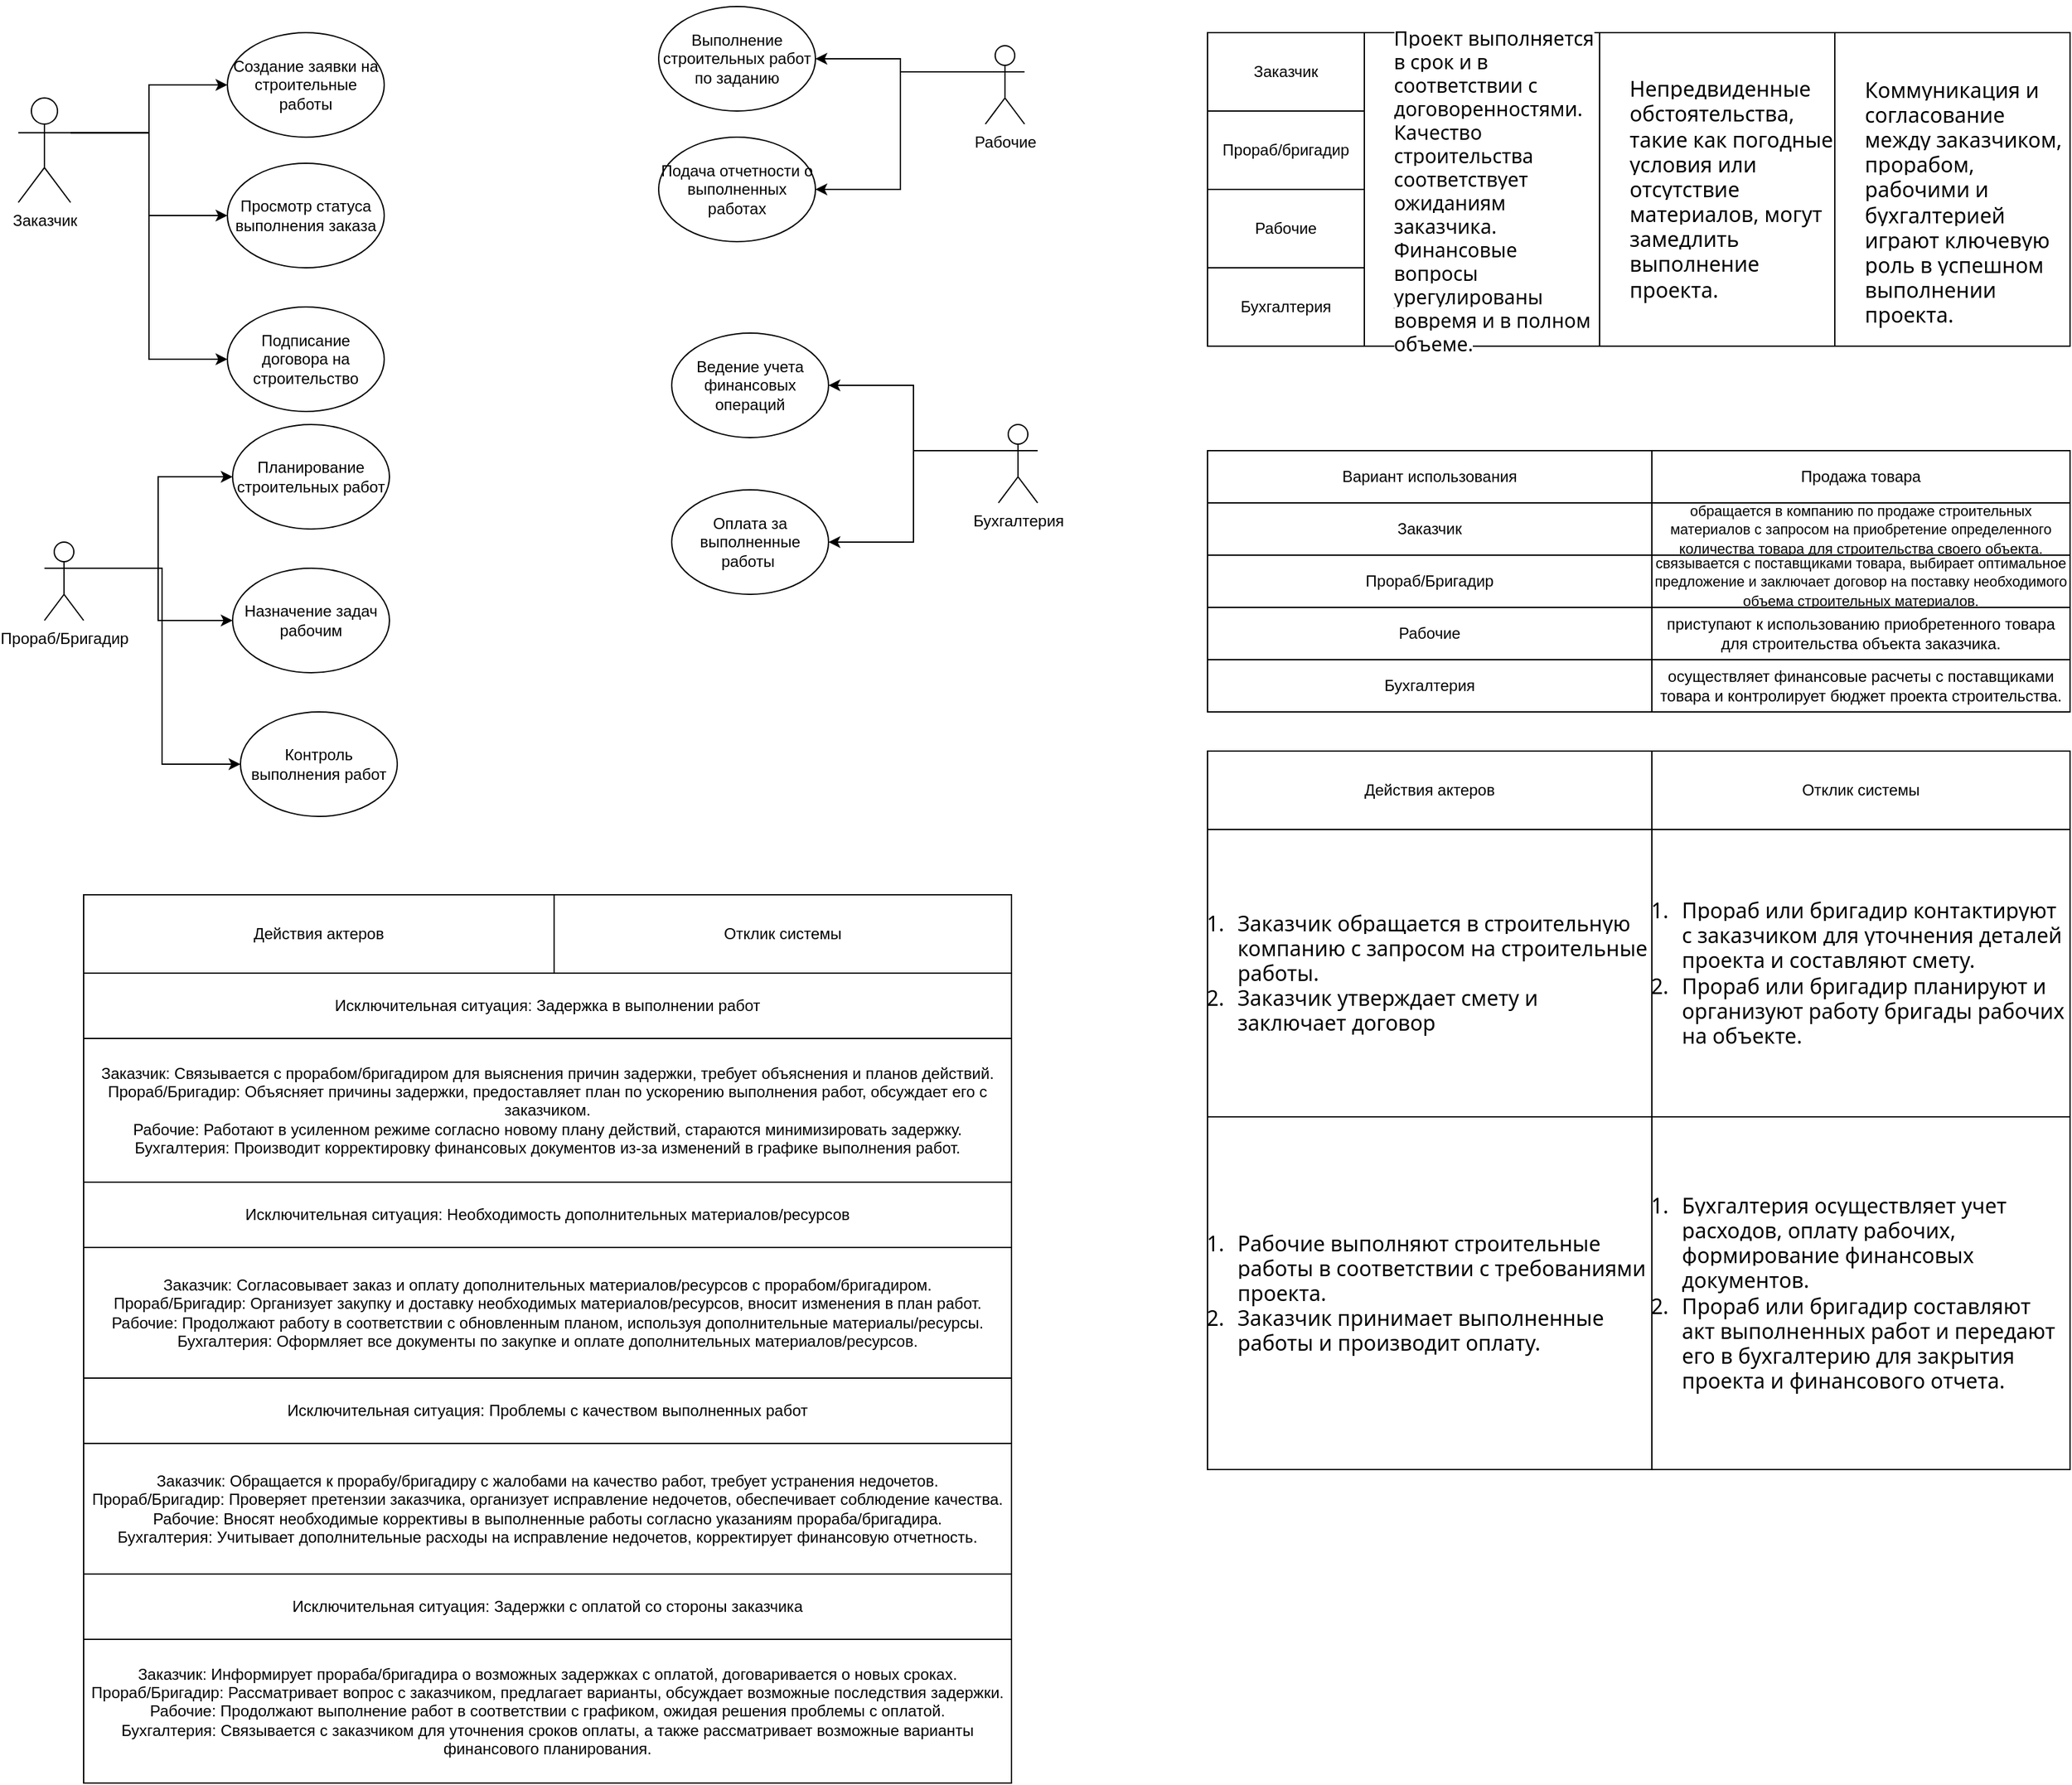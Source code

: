 <mxfile version="23.1.5" type="device">
  <diagram name="Страница — 1" id="d2Br2v7NNqsi-y1M1bHg">
    <mxGraphModel dx="1066" dy="611" grid="1" gridSize="10" guides="1" tooltips="1" connect="1" arrows="1" fold="1" page="1" pageScale="1" pageWidth="827" pageHeight="1169" math="0" shadow="0">
      <root>
        <mxCell id="0" />
        <mxCell id="1" parent="0" />
        <mxCell id="yJfY706ztNmUFClltj1V-6" style="edgeStyle=orthogonalEdgeStyle;rounded=0;orthogonalLoop=1;jettySize=auto;html=1;exitX=1;exitY=0.333;exitDx=0;exitDy=0;exitPerimeter=0;entryX=0;entryY=0.5;entryDx=0;entryDy=0;" edge="1" parent="1" source="yJfY706ztNmUFClltj1V-1" target="yJfY706ztNmUFClltj1V-5">
          <mxGeometry relative="1" as="geometry" />
        </mxCell>
        <mxCell id="yJfY706ztNmUFClltj1V-8" style="edgeStyle=orthogonalEdgeStyle;rounded=0;orthogonalLoop=1;jettySize=auto;html=1;exitX=1;exitY=0.333;exitDx=0;exitDy=0;exitPerimeter=0;" edge="1" parent="1" source="yJfY706ztNmUFClltj1V-1" target="yJfY706ztNmUFClltj1V-7">
          <mxGeometry relative="1" as="geometry" />
        </mxCell>
        <mxCell id="yJfY706ztNmUFClltj1V-10" style="edgeStyle=orthogonalEdgeStyle;rounded=0;orthogonalLoop=1;jettySize=auto;html=1;exitX=1;exitY=0.333;exitDx=0;exitDy=0;exitPerimeter=0;entryX=0;entryY=0.5;entryDx=0;entryDy=0;" edge="1" parent="1" source="yJfY706ztNmUFClltj1V-1" target="yJfY706ztNmUFClltj1V-9">
          <mxGeometry relative="1" as="geometry" />
        </mxCell>
        <mxCell id="yJfY706ztNmUFClltj1V-1" value="Заказчик" style="shape=umlActor;verticalLabelPosition=bottom;verticalAlign=top;html=1;outlineConnect=0;" vertex="1" parent="1">
          <mxGeometry x="150" y="130" width="40" height="80" as="geometry" />
        </mxCell>
        <mxCell id="yJfY706ztNmUFClltj1V-5" value="Создание заявки на строительные работы" style="ellipse;whiteSpace=wrap;html=1;" vertex="1" parent="1">
          <mxGeometry x="310" y="80" width="120" height="80" as="geometry" />
        </mxCell>
        <mxCell id="yJfY706ztNmUFClltj1V-7" value="Просмотр статуса выполнения заказа" style="ellipse;whiteSpace=wrap;html=1;" vertex="1" parent="1">
          <mxGeometry x="310" y="180" width="120" height="80" as="geometry" />
        </mxCell>
        <mxCell id="yJfY706ztNmUFClltj1V-9" value="Подписание договора на строительство" style="ellipse;whiteSpace=wrap;html=1;" vertex="1" parent="1">
          <mxGeometry x="310" y="290" width="120" height="80" as="geometry" />
        </mxCell>
        <mxCell id="yJfY706ztNmUFClltj1V-13" style="edgeStyle=orthogonalEdgeStyle;rounded=0;orthogonalLoop=1;jettySize=auto;html=1;exitX=1;exitY=0.333;exitDx=0;exitDy=0;exitPerimeter=0;entryX=0;entryY=0.5;entryDx=0;entryDy=0;" edge="1" parent="1" source="yJfY706ztNmUFClltj1V-11" target="yJfY706ztNmUFClltj1V-12">
          <mxGeometry relative="1" as="geometry" />
        </mxCell>
        <mxCell id="yJfY706ztNmUFClltj1V-15" style="edgeStyle=orthogonalEdgeStyle;rounded=0;orthogonalLoop=1;jettySize=auto;html=1;exitX=1;exitY=0.333;exitDx=0;exitDy=0;exitPerimeter=0;entryX=0;entryY=0.5;entryDx=0;entryDy=0;" edge="1" parent="1" source="yJfY706ztNmUFClltj1V-11" target="yJfY706ztNmUFClltj1V-14">
          <mxGeometry relative="1" as="geometry" />
        </mxCell>
        <mxCell id="yJfY706ztNmUFClltj1V-18" style="edgeStyle=orthogonalEdgeStyle;rounded=0;orthogonalLoop=1;jettySize=auto;html=1;exitX=1;exitY=0.333;exitDx=0;exitDy=0;exitPerimeter=0;entryX=0;entryY=0.5;entryDx=0;entryDy=0;" edge="1" parent="1" source="yJfY706ztNmUFClltj1V-11" target="yJfY706ztNmUFClltj1V-16">
          <mxGeometry relative="1" as="geometry" />
        </mxCell>
        <mxCell id="yJfY706ztNmUFClltj1V-11" value="Прораб/Бригадир" style="shape=umlActor;verticalLabelPosition=bottom;verticalAlign=top;html=1;" vertex="1" parent="1">
          <mxGeometry x="170" y="470" width="30" height="60" as="geometry" />
        </mxCell>
        <mxCell id="yJfY706ztNmUFClltj1V-12" value="Планирование строительных работ" style="ellipse;whiteSpace=wrap;html=1;" vertex="1" parent="1">
          <mxGeometry x="314" y="380" width="120" height="80" as="geometry" />
        </mxCell>
        <mxCell id="yJfY706ztNmUFClltj1V-14" value="Назначение задач рабочим" style="ellipse;whiteSpace=wrap;html=1;" vertex="1" parent="1">
          <mxGeometry x="314" y="490" width="120" height="80" as="geometry" />
        </mxCell>
        <mxCell id="yJfY706ztNmUFClltj1V-16" value="Контроль выполнения работ" style="ellipse;whiteSpace=wrap;html=1;" vertex="1" parent="1">
          <mxGeometry x="320" y="600" width="120" height="80" as="geometry" />
        </mxCell>
        <mxCell id="yJfY706ztNmUFClltj1V-27" style="edgeStyle=orthogonalEdgeStyle;rounded=0;orthogonalLoop=1;jettySize=auto;html=1;exitX=0;exitY=0.333;exitDx=0;exitDy=0;exitPerimeter=0;entryX=1;entryY=0.5;entryDx=0;entryDy=0;" edge="1" parent="1" source="yJfY706ztNmUFClltj1V-19" target="yJfY706ztNmUFClltj1V-24">
          <mxGeometry relative="1" as="geometry" />
        </mxCell>
        <mxCell id="yJfY706ztNmUFClltj1V-28" style="edgeStyle=orthogonalEdgeStyle;rounded=0;orthogonalLoop=1;jettySize=auto;html=1;exitX=0;exitY=0.333;exitDx=0;exitDy=0;exitPerimeter=0;entryX=1;entryY=0.5;entryDx=0;entryDy=0;" edge="1" parent="1" source="yJfY706ztNmUFClltj1V-19" target="yJfY706ztNmUFClltj1V-23">
          <mxGeometry relative="1" as="geometry" />
        </mxCell>
        <mxCell id="yJfY706ztNmUFClltj1V-19" value="Рабочие" style="shape=umlActor;verticalLabelPosition=bottom;verticalAlign=top;html=1;outlineConnect=0;" vertex="1" parent="1">
          <mxGeometry x="890" y="90" width="30" height="60" as="geometry" />
        </mxCell>
        <mxCell id="yJfY706ztNmUFClltj1V-23" value="Выполнение строительных работ по заданию" style="ellipse;whiteSpace=wrap;html=1;" vertex="1" parent="1">
          <mxGeometry x="640" y="60" width="120" height="80" as="geometry" />
        </mxCell>
        <mxCell id="yJfY706ztNmUFClltj1V-24" value="Подача отчетности о выполненных работах" style="ellipse;whiteSpace=wrap;html=1;" vertex="1" parent="1">
          <mxGeometry x="640" y="160" width="120" height="80" as="geometry" />
        </mxCell>
        <mxCell id="yJfY706ztNmUFClltj1V-25" value="Ведение учета финансовых операций" style="ellipse;whiteSpace=wrap;html=1;" vertex="1" parent="1">
          <mxGeometry x="650" y="310" width="120" height="80" as="geometry" />
        </mxCell>
        <mxCell id="yJfY706ztNmUFClltj1V-31" style="edgeStyle=orthogonalEdgeStyle;rounded=0;orthogonalLoop=1;jettySize=auto;html=1;exitX=0;exitY=0.333;exitDx=0;exitDy=0;exitPerimeter=0;entryX=1;entryY=0.5;entryDx=0;entryDy=0;" edge="1" parent="1" source="yJfY706ztNmUFClltj1V-30" target="yJfY706ztNmUFClltj1V-25">
          <mxGeometry relative="1" as="geometry" />
        </mxCell>
        <mxCell id="yJfY706ztNmUFClltj1V-33" style="edgeStyle=orthogonalEdgeStyle;rounded=0;orthogonalLoop=1;jettySize=auto;html=1;exitX=0;exitY=0.333;exitDx=0;exitDy=0;exitPerimeter=0;entryX=1;entryY=0.5;entryDx=0;entryDy=0;" edge="1" parent="1" source="yJfY706ztNmUFClltj1V-30" target="yJfY706ztNmUFClltj1V-32">
          <mxGeometry relative="1" as="geometry" />
        </mxCell>
        <mxCell id="yJfY706ztNmUFClltj1V-30" value="Бухгалтерия" style="shape=umlActor;verticalLabelPosition=bottom;verticalAlign=top;html=1;outlineConnect=0;" vertex="1" parent="1">
          <mxGeometry x="900" y="380" width="30" height="60" as="geometry" />
        </mxCell>
        <mxCell id="yJfY706ztNmUFClltj1V-32" value="Оплата за выполненные работы&amp;nbsp;" style="ellipse;whiteSpace=wrap;html=1;" vertex="1" parent="1">
          <mxGeometry x="650" y="430" width="120" height="80" as="geometry" />
        </mxCell>
        <mxCell id="yJfY706ztNmUFClltj1V-34" value="" style="rounded=0;whiteSpace=wrap;html=1;" vertex="1" parent="1">
          <mxGeometry x="1060" y="80" width="660" height="240" as="geometry" />
        </mxCell>
        <mxCell id="yJfY706ztNmUFClltj1V-35" value="Заказчик" style="rounded=0;whiteSpace=wrap;html=1;" vertex="1" parent="1">
          <mxGeometry x="1060" y="80" width="120" height="60" as="geometry" />
        </mxCell>
        <mxCell id="yJfY706ztNmUFClltj1V-36" value="Прораб/бригадир" style="rounded=0;whiteSpace=wrap;html=1;" vertex="1" parent="1">
          <mxGeometry x="1060" y="140" width="120" height="60" as="geometry" />
        </mxCell>
        <mxCell id="yJfY706ztNmUFClltj1V-37" value="Рабочие" style="rounded=0;whiteSpace=wrap;html=1;" vertex="1" parent="1">
          <mxGeometry x="1060" y="200" width="120" height="60" as="geometry" />
        </mxCell>
        <mxCell id="yJfY706ztNmUFClltj1V-38" value="Бухгалтерия" style="rounded=0;whiteSpace=wrap;html=1;" vertex="1" parent="1">
          <mxGeometry x="1060" y="260" width="120" height="60" as="geometry" />
        </mxCell>
        <mxCell id="yJfY706ztNmUFClltj1V-39" value="&lt;ul style=&quot;box-sizing: border-box; border-width: 0px; border-style: solid; border-color: rgb(217, 217, 227); --tw-border-spacing-x: 0; --tw-border-spacing-y: 0; --tw-translate-x: 0; --tw-translate-y: 0; --tw-rotate: 0; --tw-skew-x: 0; --tw-skew-y: 0; --tw-scale-x: 1; --tw-scale-y: 1; --tw-pan-x: ; --tw-pan-y: ; --tw-pinch-zoom: ; --tw-scroll-snap-strictness: proximity; --tw-ordinal: ; --tw-slashed-zero: ; --tw-numeric-figure: ; --tw-numeric-spacing: ; --tw-numeric-fraction: ; --tw-ring-inset: ; --tw-ring-offset-width: 0px; --tw-ring-offset-color: #fff; --tw-ring-color: rgb(59 130 246 / .5); --tw-ring-offset-shadow: 0 0 #0000; --tw-ring-shadow: 0 0 #0000; --tw-shadow: 0 0 #0000; --tw-shadow-colored: 0 0 #0000; --tw-blur: ; --tw-brightness: ; --tw-contrast: ; --tw-grayscale: ; --tw-hue-rotate: ; --tw-invert: ; --tw-saturate: ; --tw-sepia: ; --tw-drop-shadow: ; --tw-backdrop-blur: ; --tw-backdrop-brightness: ; --tw-backdrop-contrast: ; --tw-backdrop-grayscale: ; --tw-backdrop-hue-rotate: ; --tw-backdrop-invert: ; --tw-backdrop-opacity: ; --tw-backdrop-saturate: ; --tw-backdrop-sepia: ; list-style: none; margin: 1.25em 0px; padding: 0px 0px 0px 1rem; display: flex; flex-direction: column; font-family: Söhne, ui-sans-serif, system-ui, -apple-system, &amp;quot;Segoe UI&amp;quot;, Roboto, Ubuntu, Cantarell, &amp;quot;Noto Sans&amp;quot;, sans-serif, &amp;quot;Helvetica Neue&amp;quot;, Arial, &amp;quot;Apple Color Emoji&amp;quot;, &amp;quot;Segoe UI Emoji&amp;quot;, &amp;quot;Segoe UI Symbol&amp;quot;, &amp;quot;Noto Color Emoji&amp;quot;; font-size: 15px; text-align: start;&quot;&gt;&lt;li style=&quot;box-sizing: border-box; border-width: 0px; border-style: solid; border-color: rgb(217, 217, 227); --tw-border-spacing-x: 0; --tw-border-spacing-y: 0; --tw-translate-x: 0; --tw-translate-y: 0; --tw-rotate: 0; --tw-skew-x: 0; --tw-skew-y: 0; --tw-scale-x: 1; --tw-scale-y: 1; --tw-pan-x: ; --tw-pan-y: ; --tw-pinch-zoom: ; --tw-scroll-snap-strictness: proximity; --tw-ordinal: ; --tw-slashed-zero: ; --tw-numeric-figure: ; --tw-numeric-spacing: ; --tw-numeric-fraction: ; --tw-ring-inset: ; --tw-ring-offset-width: 0px; --tw-ring-offset-color: #fff; --tw-ring-color: rgb(59 130 246 / .5); --tw-ring-offset-shadow: 0 0 #0000; --tw-ring-shadow: 0 0 #0000; --tw-shadow: 0 0 #0000; --tw-shadow-colored: 0 0 #0000; --tw-blur: ; --tw-brightness: ; --tw-contrast: ; --tw-grayscale: ; --tw-hue-rotate: ; --tw-invert: ; --tw-saturate: ; --tw-sepia: ; --tw-drop-shadow: ; --tw-backdrop-blur: ; --tw-backdrop-brightness: ; --tw-backdrop-contrast: ; --tw-backdrop-grayscale: ; --tw-backdrop-hue-rotate: ; --tw-backdrop-invert: ; --tw-backdrop-opacity: ; --tw-backdrop-saturate: ; --tw-backdrop-sepia: ; margin: 0px; padding-left: 0.375em;&quot;&gt;&lt;span style=&quot;background-color: rgb(255, 255, 255);&quot;&gt;Проект выполняется в срок и в соответствии с договоренностями.&lt;/span&gt;&lt;/li&gt;&lt;li style=&quot;box-sizing: border-box; border-width: 0px; border-style: solid; border-color: rgb(217, 217, 227); --tw-border-spacing-x: 0; --tw-border-spacing-y: 0; --tw-translate-x: 0; --tw-translate-y: 0; --tw-rotate: 0; --tw-skew-x: 0; --tw-skew-y: 0; --tw-scale-x: 1; --tw-scale-y: 1; --tw-pan-x: ; --tw-pan-y: ; --tw-pinch-zoom: ; --tw-scroll-snap-strictness: proximity; --tw-ordinal: ; --tw-slashed-zero: ; --tw-numeric-figure: ; --tw-numeric-spacing: ; --tw-numeric-fraction: ; --tw-ring-inset: ; --tw-ring-offset-width: 0px; --tw-ring-offset-color: #fff; --tw-ring-color: rgb(59 130 246 / .5); --tw-ring-offset-shadow: 0 0 #0000; --tw-ring-shadow: 0 0 #0000; --tw-shadow: 0 0 #0000; --tw-shadow-colored: 0 0 #0000; --tw-blur: ; --tw-brightness: ; --tw-contrast: ; --tw-grayscale: ; --tw-hue-rotate: ; --tw-invert: ; --tw-saturate: ; --tw-sepia: ; --tw-drop-shadow: ; --tw-backdrop-blur: ; --tw-backdrop-brightness: ; --tw-backdrop-contrast: ; --tw-backdrop-grayscale: ; --tw-backdrop-hue-rotate: ; --tw-backdrop-invert: ; --tw-backdrop-opacity: ; --tw-backdrop-saturate: ; --tw-backdrop-sepia: ; margin: 0px; padding-left: 0.375em;&quot;&gt;&lt;span style=&quot;background-color: rgb(255, 255, 255);&quot;&gt;Качество строительства соответствует ожиданиям заказчика.&lt;/span&gt;&lt;/li&gt;&lt;li style=&quot;box-sizing: border-box; border-width: 0px; border-style: solid; border-color: rgb(217, 217, 227); --tw-border-spacing-x: 0; --tw-border-spacing-y: 0; --tw-translate-x: 0; --tw-translate-y: 0; --tw-rotate: 0; --tw-skew-x: 0; --tw-skew-y: 0; --tw-scale-x: 1; --tw-scale-y: 1; --tw-pan-x: ; --tw-pan-y: ; --tw-pinch-zoom: ; --tw-scroll-snap-strictness: proximity; --tw-ordinal: ; --tw-slashed-zero: ; --tw-numeric-figure: ; --tw-numeric-spacing: ; --tw-numeric-fraction: ; --tw-ring-inset: ; --tw-ring-offset-width: 0px; --tw-ring-offset-color: #fff; --tw-ring-color: rgb(59 130 246 / .5); --tw-ring-offset-shadow: 0 0 #0000; --tw-ring-shadow: 0 0 #0000; --tw-shadow: 0 0 #0000; --tw-shadow-colored: 0 0 #0000; --tw-blur: ; --tw-brightness: ; --tw-contrast: ; --tw-grayscale: ; --tw-hue-rotate: ; --tw-invert: ; --tw-saturate: ; --tw-sepia: ; --tw-drop-shadow: ; --tw-backdrop-blur: ; --tw-backdrop-brightness: ; --tw-backdrop-contrast: ; --tw-backdrop-grayscale: ; --tw-backdrop-hue-rotate: ; --tw-backdrop-invert: ; --tw-backdrop-opacity: ; --tw-backdrop-saturate: ; --tw-backdrop-sepia: ; margin: 0px; padding-left: 0.375em;&quot;&gt;&lt;span style=&quot;background-color: rgb(255, 255, 255);&quot;&gt;Финансовые вопросы урегулированы вовремя и в полном объеме.&lt;/span&gt;&lt;/li&gt;&lt;/ul&gt;" style="rounded=0;whiteSpace=wrap;html=1;" vertex="1" parent="1">
          <mxGeometry x="1180" y="80" width="180" height="240" as="geometry" />
        </mxCell>
        <mxCell id="yJfY706ztNmUFClltj1V-40" value="&lt;ul style=&quot;box-sizing: border-box; border-width: 0px; border-style: solid; border-color: rgb(217, 217, 227); --tw-border-spacing-x: 0; --tw-border-spacing-y: 0; --tw-translate-x: 0; --tw-translate-y: 0; --tw-rotate: 0; --tw-skew-x: 0; --tw-skew-y: 0; --tw-scale-x: 1; --tw-scale-y: 1; --tw-pan-x: ; --tw-pan-y: ; --tw-pinch-zoom: ; --tw-scroll-snap-strictness: proximity; --tw-ordinal: ; --tw-slashed-zero: ; --tw-numeric-figure: ; --tw-numeric-spacing: ; --tw-numeric-fraction: ; --tw-ring-inset: ; --tw-ring-offset-width: 0px; --tw-ring-offset-color: #fff; --tw-ring-color: rgb(59 130 246 / .5); --tw-ring-offset-shadow: 0 0 #0000; --tw-ring-shadow: 0 0 #0000; --tw-shadow: 0 0 #0000; --tw-shadow-colored: 0 0 #0000; --tw-blur: ; --tw-brightness: ; --tw-contrast: ; --tw-grayscale: ; --tw-hue-rotate: ; --tw-invert: ; --tw-saturate: ; --tw-sepia: ; --tw-drop-shadow: ; --tw-backdrop-blur: ; --tw-backdrop-brightness: ; --tw-backdrop-contrast: ; --tw-backdrop-grayscale: ; --tw-backdrop-hue-rotate: ; --tw-backdrop-invert: ; --tw-backdrop-opacity: ; --tw-backdrop-saturate: ; --tw-backdrop-sepia: ; list-style: none; margin: 1.25em 0px; padding: 0px 0px 0px 1rem; display: flex; flex-direction: column; font-family: Söhne, ui-sans-serif, system-ui, -apple-system, &amp;quot;Segoe UI&amp;quot;, Roboto, Ubuntu, Cantarell, &amp;quot;Noto Sans&amp;quot;, sans-serif, &amp;quot;Helvetica Neue&amp;quot;, Arial, &amp;quot;Apple Color Emoji&amp;quot;, &amp;quot;Segoe UI Emoji&amp;quot;, &amp;quot;Segoe UI Symbol&amp;quot;, &amp;quot;Noto Color Emoji&amp;quot;; font-size: 16px; text-align: start;&quot;&gt;&lt;li style=&quot;box-sizing: border-box; border-width: 0px; border-style: solid; border-color: rgb(217, 217, 227); --tw-border-spacing-x: 0; --tw-border-spacing-y: 0; --tw-translate-x: 0; --tw-translate-y: 0; --tw-rotate: 0; --tw-skew-x: 0; --tw-skew-y: 0; --tw-scale-x: 1; --tw-scale-y: 1; --tw-pan-x: ; --tw-pan-y: ; --tw-pinch-zoom: ; --tw-scroll-snap-strictness: proximity; --tw-ordinal: ; --tw-slashed-zero: ; --tw-numeric-figure: ; --tw-numeric-spacing: ; --tw-numeric-fraction: ; --tw-ring-inset: ; --tw-ring-offset-width: 0px; --tw-ring-offset-color: #fff; --tw-ring-color: rgb(59 130 246 / .5); --tw-ring-offset-shadow: 0 0 #0000; --tw-ring-shadow: 0 0 #0000; --tw-shadow: 0 0 #0000; --tw-shadow-colored: 0 0 #0000; --tw-blur: ; --tw-brightness: ; --tw-contrast: ; --tw-grayscale: ; --tw-hue-rotate: ; --tw-invert: ; --tw-saturate: ; --tw-sepia: ; --tw-drop-shadow: ; --tw-backdrop-blur: ; --tw-backdrop-brightness: ; --tw-backdrop-contrast: ; --tw-backdrop-grayscale: ; --tw-backdrop-hue-rotate: ; --tw-backdrop-invert: ; --tw-backdrop-opacity: ; --tw-backdrop-saturate: ; --tw-backdrop-sepia: ; margin: 0px; padding-left: 0.375em;&quot;&gt;&lt;span style=&quot;background-color: rgb(255, 255, 255);&quot;&gt;Непредвиденные обстоятельства, такие как погодные условия или отсутствие материалов, могут замедлить выполнение проекта.&lt;/span&gt;&lt;/li&gt;&lt;/ul&gt;" style="rounded=0;whiteSpace=wrap;html=1;" vertex="1" parent="1">
          <mxGeometry x="1360" y="80" width="180" height="240" as="geometry" />
        </mxCell>
        <mxCell id="yJfY706ztNmUFClltj1V-41" value="&lt;ul style=&quot;box-sizing: border-box; border-width: 0px; border-style: solid; border-color: rgb(217, 217, 227); --tw-border-spacing-x: 0; --tw-border-spacing-y: 0; --tw-translate-x: 0; --tw-translate-y: 0; --tw-rotate: 0; --tw-skew-x: 0; --tw-skew-y: 0; --tw-scale-x: 1; --tw-scale-y: 1; --tw-pan-x: ; --tw-pan-y: ; --tw-pinch-zoom: ; --tw-scroll-snap-strictness: proximity; --tw-ordinal: ; --tw-slashed-zero: ; --tw-numeric-figure: ; --tw-numeric-spacing: ; --tw-numeric-fraction: ; --tw-ring-inset: ; --tw-ring-offset-width: 0px; --tw-ring-offset-color: #fff; --tw-ring-color: rgb(59 130 246 / .5); --tw-ring-offset-shadow: 0 0 #0000; --tw-ring-shadow: 0 0 #0000; --tw-shadow: 0 0 #0000; --tw-shadow-colored: 0 0 #0000; --tw-blur: ; --tw-brightness: ; --tw-contrast: ; --tw-grayscale: ; --tw-hue-rotate: ; --tw-invert: ; --tw-saturate: ; --tw-sepia: ; --tw-drop-shadow: ; --tw-backdrop-blur: ; --tw-backdrop-brightness: ; --tw-backdrop-contrast: ; --tw-backdrop-grayscale: ; --tw-backdrop-hue-rotate: ; --tw-backdrop-invert: ; --tw-backdrop-opacity: ; --tw-backdrop-saturate: ; --tw-backdrop-sepia: ; list-style: none; margin: 1.25em 0px 0px; padding: 0px 0px 0px 1rem; display: flex; flex-direction: column; font-family: Söhne, ui-sans-serif, system-ui, -apple-system, &amp;quot;Segoe UI&amp;quot;, Roboto, Ubuntu, Cantarell, &amp;quot;Noto Sans&amp;quot;, sans-serif, &amp;quot;Helvetica Neue&amp;quot;, Arial, &amp;quot;Apple Color Emoji&amp;quot;, &amp;quot;Segoe UI Emoji&amp;quot;, &amp;quot;Segoe UI Symbol&amp;quot;, &amp;quot;Noto Color Emoji&amp;quot;; font-size: 16px; text-align: start;&quot;&gt;&lt;li style=&quot;box-sizing: border-box; border-width: 0px; border-style: solid; border-color: rgb(217, 217, 227); --tw-border-spacing-x: 0; --tw-border-spacing-y: 0; --tw-translate-x: 0; --tw-translate-y: 0; --tw-rotate: 0; --tw-skew-x: 0; --tw-skew-y: 0; --tw-scale-x: 1; --tw-scale-y: 1; --tw-pan-x: ; --tw-pan-y: ; --tw-pinch-zoom: ; --tw-scroll-snap-strictness: proximity; --tw-ordinal: ; --tw-slashed-zero: ; --tw-numeric-figure: ; --tw-numeric-spacing: ; --tw-numeric-fraction: ; --tw-ring-inset: ; --tw-ring-offset-width: 0px; --tw-ring-offset-color: #fff; --tw-ring-color: rgb(59 130 246 / .5); --tw-ring-offset-shadow: 0 0 #0000; --tw-ring-shadow: 0 0 #0000; --tw-shadow: 0 0 #0000; --tw-shadow-colored: 0 0 #0000; --tw-blur: ; --tw-brightness: ; --tw-contrast: ; --tw-grayscale: ; --tw-hue-rotate: ; --tw-invert: ; --tw-saturate: ; --tw-sepia: ; --tw-drop-shadow: ; --tw-backdrop-blur: ; --tw-backdrop-brightness: ; --tw-backdrop-contrast: ; --tw-backdrop-grayscale: ; --tw-backdrop-hue-rotate: ; --tw-backdrop-invert: ; --tw-backdrop-opacity: ; --tw-backdrop-saturate: ; --tw-backdrop-sepia: ; margin: 0px; padding-left: 0.375em;&quot;&gt;&lt;span style=&quot;background-color: rgb(255, 255, 255);&quot;&gt;Коммуникация и согласование между заказчиком, прорабом, рабочими и бухгалтерией играют ключевую роль в успешном выполнении проекта.&lt;/span&gt;&lt;/li&gt;&lt;/ul&gt;" style="rounded=0;whiteSpace=wrap;html=1;" vertex="1" parent="1">
          <mxGeometry x="1540" y="80" width="180" height="240" as="geometry" />
        </mxCell>
        <mxCell id="yJfY706ztNmUFClltj1V-42" value="" style="rounded=0;whiteSpace=wrap;html=1;" vertex="1" parent="1">
          <mxGeometry x="1060" y="400" width="660" height="200" as="geometry" />
        </mxCell>
        <mxCell id="yJfY706ztNmUFClltj1V-43" value="Вариант использования" style="rounded=0;whiteSpace=wrap;html=1;" vertex="1" parent="1">
          <mxGeometry x="1060" y="400" width="340" height="40" as="geometry" />
        </mxCell>
        <mxCell id="yJfY706ztNmUFClltj1V-44" value="Продажа товара" style="rounded=0;whiteSpace=wrap;html=1;" vertex="1" parent="1">
          <mxGeometry x="1400" y="400" width="320" height="40" as="geometry" />
        </mxCell>
        <mxCell id="yJfY706ztNmUFClltj1V-45" value="Заказчик&lt;span style=&quot;background-color: rgb(255, 255, 255);&quot;&gt;&lt;br&gt;&lt;/span&gt;" style="rounded=0;whiteSpace=wrap;html=1;" vertex="1" parent="1">
          <mxGeometry x="1060" y="440" width="340" height="40" as="geometry" />
        </mxCell>
        <mxCell id="yJfY706ztNmUFClltj1V-46" value="Прораб/Бригадир" style="rounded=0;whiteSpace=wrap;html=1;" vertex="1" parent="1">
          <mxGeometry x="1060" y="480" width="340" height="40" as="geometry" />
        </mxCell>
        <mxCell id="yJfY706ztNmUFClltj1V-47" value="Рабочие" style="rounded=0;whiteSpace=wrap;html=1;" vertex="1" parent="1">
          <mxGeometry x="1060" y="520" width="340" height="40" as="geometry" />
        </mxCell>
        <mxCell id="yJfY706ztNmUFClltj1V-48" value="Бухгалтерия" style="rounded=0;whiteSpace=wrap;html=1;" vertex="1" parent="1">
          <mxGeometry x="1060" y="560" width="340" height="40" as="geometry" />
        </mxCell>
        <mxCell id="yJfY706ztNmUFClltj1V-49" value="&lt;font style=&quot;font-size: 11px;&quot;&gt;обращается в компанию по продаже строительных материалов с запросом на приобретение определенного количества товара для строительства своего объекта.&lt;/font&gt;" style="rounded=0;whiteSpace=wrap;html=1;" vertex="1" parent="1">
          <mxGeometry x="1400" y="440" width="320" height="40" as="geometry" />
        </mxCell>
        <mxCell id="yJfY706ztNmUFClltj1V-50" value="&lt;font style=&quot;font-size: 11px;&quot;&gt;связывается с поставщиками товара, выбирает оптимальное предложение и заключает договор на поставку необходимого объема строительных материалов.&lt;/font&gt;" style="rounded=0;whiteSpace=wrap;html=1;" vertex="1" parent="1">
          <mxGeometry x="1400" y="480" width="320" height="40" as="geometry" />
        </mxCell>
        <mxCell id="yJfY706ztNmUFClltj1V-51" value=" приступают к использованию приобретенного товара для строительства объекта заказчика." style="rounded=0;whiteSpace=wrap;html=1;" vertex="1" parent="1">
          <mxGeometry x="1400" y="520" width="320" height="40" as="geometry" />
        </mxCell>
        <mxCell id="yJfY706ztNmUFClltj1V-52" value="осуществляет финансовые расчеты с поставщиками товара и контролирует бюджет проекта строительства." style="rounded=0;whiteSpace=wrap;html=1;" vertex="1" parent="1">
          <mxGeometry x="1400" y="560" width="320" height="40" as="geometry" />
        </mxCell>
        <mxCell id="yJfY706ztNmUFClltj1V-53" value="" style="rounded=0;whiteSpace=wrap;html=1;" vertex="1" parent="1">
          <mxGeometry x="1060" y="630" width="660" height="550" as="geometry" />
        </mxCell>
        <mxCell id="yJfY706ztNmUFClltj1V-54" value="Действия актеров" style="rounded=0;whiteSpace=wrap;html=1;" vertex="1" parent="1">
          <mxGeometry x="1060" y="630" width="340" height="60" as="geometry" />
        </mxCell>
        <mxCell id="yJfY706ztNmUFClltj1V-55" value="Отклик системы" style="rounded=0;whiteSpace=wrap;html=1;" vertex="1" parent="1">
          <mxGeometry x="1400" y="630" width="320" height="60" as="geometry" />
        </mxCell>
        <mxCell id="yJfY706ztNmUFClltj1V-56" value="" style="rounded=0;whiteSpace=wrap;html=1;" vertex="1" parent="1">
          <mxGeometry x="1400" y="690" width="320" height="490" as="geometry" />
        </mxCell>
        <mxCell id="yJfY706ztNmUFClltj1V-57" value="" style="rounded=0;whiteSpace=wrap;html=1;" vertex="1" parent="1">
          <mxGeometry x="1060" y="690" width="340" height="490" as="geometry" />
        </mxCell>
        <mxCell id="yJfY706ztNmUFClltj1V-58" value="&lt;ol style=&quot;box-sizing: border-box; border-width: 0px; border-style: solid; border-color: rgb(217, 217, 227); --tw-border-spacing-x: 0; --tw-border-spacing-y: 0; --tw-translate-x: 0; --tw-translate-y: 0; --tw-rotate: 0; --tw-skew-x: 0; --tw-skew-y: 0; --tw-scale-x: 1; --tw-scale-y: 1; --tw-pan-x: ; --tw-pan-y: ; --tw-pinch-zoom: ; --tw-scroll-snap-strictness: proximity; --tw-ordinal: ; --tw-slashed-zero: ; --tw-numeric-figure: ; --tw-numeric-spacing: ; --tw-numeric-fraction: ; --tw-ring-inset: ; --tw-ring-offset-width: 0px; --tw-ring-offset-color: #fff; --tw-ring-color: rgb(59 130 246 / .5); --tw-ring-offset-shadow: 0 0 #0000; --tw-ring-shadow: 0 0 #0000; --tw-shadow: 0 0 #0000; --tw-shadow-colored: 0 0 #0000; --tw-blur: ; --tw-brightness: ; --tw-contrast: ; --tw-grayscale: ; --tw-hue-rotate: ; --tw-invert: ; --tw-saturate: ; --tw-sepia: ; --tw-drop-shadow: ; --tw-backdrop-blur: ; --tw-backdrop-brightness: ; --tw-backdrop-contrast: ; --tw-backdrop-grayscale: ; --tw-backdrop-hue-rotate: ; --tw-backdrop-invert: ; --tw-backdrop-opacity: ; --tw-backdrop-saturate: ; --tw-backdrop-sepia: ; list-style-position: initial; list-style-image: initial; margin: 0px; padding: 0px 0px 0px 1rem; display: flex; flex-direction: column; font-family: Söhne, ui-sans-serif, system-ui, -apple-system, &amp;quot;Segoe UI&amp;quot;, Roboto, Ubuntu, Cantarell, &amp;quot;Noto Sans&amp;quot;, sans-serif, &amp;quot;Helvetica Neue&amp;quot;, Arial, &amp;quot;Apple Color Emoji&amp;quot;, &amp;quot;Segoe UI Emoji&amp;quot;, &amp;quot;Segoe UI Symbol&amp;quot;, &amp;quot;Noto Color Emoji&amp;quot;; font-size: 16px; text-align: start;&quot;&gt;&lt;li style=&quot;box-sizing: border-box; border-width: 0px; border-style: solid; border-color: rgb(217, 217, 227); --tw-border-spacing-x: 0; --tw-border-spacing-y: 0; --tw-translate-x: 0; --tw-translate-y: 0; --tw-rotate: 0; --tw-skew-x: 0; --tw-skew-y: 0; --tw-scale-x: 1; --tw-scale-y: 1; --tw-pan-x: ; --tw-pan-y: ; --tw-pinch-zoom: ; --tw-scroll-snap-strictness: proximity; --tw-ordinal: ; --tw-slashed-zero: ; --tw-numeric-figure: ; --tw-numeric-spacing: ; --tw-numeric-fraction: ; --tw-ring-inset: ; --tw-ring-offset-width: 0px; --tw-ring-offset-color: #fff; --tw-ring-color: rgb(59 130 246 / .5); --tw-ring-offset-shadow: 0 0 #0000; --tw-ring-shadow: 0 0 #0000; --tw-shadow: 0 0 #0000; --tw-shadow-colored: 0 0 #0000; --tw-blur: ; --tw-brightness: ; --tw-contrast: ; --tw-grayscale: ; --tw-hue-rotate: ; --tw-invert: ; --tw-saturate: ; --tw-sepia: ; --tw-drop-shadow: ; --tw-backdrop-blur: ; --tw-backdrop-brightness: ; --tw-backdrop-contrast: ; --tw-backdrop-grayscale: ; --tw-backdrop-hue-rotate: ; --tw-backdrop-invert: ; --tw-backdrop-opacity: ; --tw-backdrop-saturate: ; --tw-backdrop-sepia: ; margin: 0px; padding-left: 0.375em;&quot;&gt;&lt;font style=&quot;background-color: rgb(255, 255, 255);&quot;&gt;Заказчик обращается в строительную компанию с запросом на строительные работы.&lt;/font&gt;&lt;/li&gt;&lt;li style=&quot;box-sizing: border-box; border-width: 0px; border-style: solid; border-color: rgb(217, 217, 227); --tw-border-spacing-x: 0; --tw-border-spacing-y: 0; --tw-translate-x: 0; --tw-translate-y: 0; --tw-rotate: 0; --tw-skew-x: 0; --tw-skew-y: 0; --tw-scale-x: 1; --tw-scale-y: 1; --tw-pan-x: ; --tw-pan-y: ; --tw-pinch-zoom: ; --tw-scroll-snap-strictness: proximity; --tw-ordinal: ; --tw-slashed-zero: ; --tw-numeric-figure: ; --tw-numeric-spacing: ; --tw-numeric-fraction: ; --tw-ring-inset: ; --tw-ring-offset-width: 0px; --tw-ring-offset-color: #fff; --tw-ring-color: rgb(59 130 246 / .5); --tw-ring-offset-shadow: 0 0 #0000; --tw-ring-shadow: 0 0 #0000; --tw-shadow: 0 0 #0000; --tw-shadow-colored: 0 0 #0000; --tw-blur: ; --tw-brightness: ; --tw-contrast: ; --tw-grayscale: ; --tw-hue-rotate: ; --tw-invert: ; --tw-saturate: ; --tw-sepia: ; --tw-drop-shadow: ; --tw-backdrop-blur: ; --tw-backdrop-brightness: ; --tw-backdrop-contrast: ; --tw-backdrop-grayscale: ; --tw-backdrop-hue-rotate: ; --tw-backdrop-invert: ; --tw-backdrop-opacity: ; --tw-backdrop-saturate: ; --tw-backdrop-sepia: ; margin: 0px; padding-left: 0.375em;&quot;&gt;Заказчик утверждает смету и заключает договор&lt;/li&gt;&lt;/ol&gt;" style="rounded=0;whiteSpace=wrap;html=1;" vertex="1" parent="1">
          <mxGeometry x="1060" y="690" width="340" height="220" as="geometry" />
        </mxCell>
        <mxCell id="yJfY706ztNmUFClltj1V-59" value="&lt;ol style=&quot;box-sizing: border-box; border-width: 0px; border-style: solid; border-color: rgb(217, 217, 227); --tw-border-spacing-x: 0; --tw-border-spacing-y: 0; --tw-translate-x: 0; --tw-translate-y: 0; --tw-rotate: 0; --tw-skew-x: 0; --tw-skew-y: 0; --tw-scale-x: 1; --tw-scale-y: 1; --tw-pan-x: ; --tw-pan-y: ; --tw-pinch-zoom: ; --tw-scroll-snap-strictness: proximity; --tw-ordinal: ; --tw-slashed-zero: ; --tw-numeric-figure: ; --tw-numeric-spacing: ; --tw-numeric-fraction: ; --tw-ring-inset: ; --tw-ring-offset-width: 0px; --tw-ring-offset-color: #fff; --tw-ring-color: rgb(59 130 246 / .5); --tw-ring-offset-shadow: 0 0 #0000; --tw-ring-shadow: 0 0 #0000; --tw-shadow: 0 0 #0000; --tw-shadow-colored: 0 0 #0000; --tw-blur: ; --tw-brightness: ; --tw-contrast: ; --tw-grayscale: ; --tw-hue-rotate: ; --tw-invert: ; --tw-saturate: ; --tw-sepia: ; --tw-drop-shadow: ; --tw-backdrop-blur: ; --tw-backdrop-brightness: ; --tw-backdrop-contrast: ; --tw-backdrop-grayscale: ; --tw-backdrop-hue-rotate: ; --tw-backdrop-invert: ; --tw-backdrop-opacity: ; --tw-backdrop-saturate: ; --tw-backdrop-sepia: ; list-style-position: initial; list-style-image: initial; margin: 0px; padding: 0px 0px 0px 1rem; display: flex; flex-direction: column; font-family: Söhne, ui-sans-serif, system-ui, -apple-system, &amp;quot;Segoe UI&amp;quot;, Roboto, Ubuntu, Cantarell, &amp;quot;Noto Sans&amp;quot;, sans-serif, &amp;quot;Helvetica Neue&amp;quot;, Arial, &amp;quot;Apple Color Emoji&amp;quot;, &amp;quot;Segoe UI Emoji&amp;quot;, &amp;quot;Segoe UI Symbol&amp;quot;, &amp;quot;Noto Color Emoji&amp;quot;; font-size: 16px; text-align: start;&quot;&gt;&lt;li style=&quot;box-sizing: border-box; border-width: 0px; border-style: solid; border-color: rgb(217, 217, 227); --tw-border-spacing-x: 0; --tw-border-spacing-y: 0; --tw-translate-x: 0; --tw-translate-y: 0; --tw-rotate: 0; --tw-skew-x: 0; --tw-skew-y: 0; --tw-scale-x: 1; --tw-scale-y: 1; --tw-pan-x: ; --tw-pan-y: ; --tw-pinch-zoom: ; --tw-scroll-snap-strictness: proximity; --tw-ordinal: ; --tw-slashed-zero: ; --tw-numeric-figure: ; --tw-numeric-spacing: ; --tw-numeric-fraction: ; --tw-ring-inset: ; --tw-ring-offset-width: 0px; --tw-ring-offset-color: #fff; --tw-ring-color: rgb(59 130 246 / .5); --tw-ring-offset-shadow: 0 0 #0000; --tw-ring-shadow: 0 0 #0000; --tw-shadow: 0 0 #0000; --tw-shadow-colored: 0 0 #0000; --tw-blur: ; --tw-brightness: ; --tw-contrast: ; --tw-grayscale: ; --tw-hue-rotate: ; --tw-invert: ; --tw-saturate: ; --tw-sepia: ; --tw-drop-shadow: ; --tw-backdrop-blur: ; --tw-backdrop-brightness: ; --tw-backdrop-contrast: ; --tw-backdrop-grayscale: ; --tw-backdrop-hue-rotate: ; --tw-backdrop-invert: ; --tw-backdrop-opacity: ; --tw-backdrop-saturate: ; --tw-backdrop-sepia: ; margin: 0px; padding-left: 0.375em;&quot;&gt;&lt;span style=&quot;background-color: rgb(255, 255, 255);&quot;&gt;Рабочие выполняют строительные работы в соответствии с требованиями проекта.&lt;/span&gt;&lt;/li&gt;&lt;li style=&quot;box-sizing: border-box; border-width: 0px; border-style: solid; border-color: rgb(217, 217, 227); --tw-border-spacing-x: 0; --tw-border-spacing-y: 0; --tw-translate-x: 0; --tw-translate-y: 0; --tw-rotate: 0; --tw-skew-x: 0; --tw-skew-y: 0; --tw-scale-x: 1; --tw-scale-y: 1; --tw-pan-x: ; --tw-pan-y: ; --tw-pinch-zoom: ; --tw-scroll-snap-strictness: proximity; --tw-ordinal: ; --tw-slashed-zero: ; --tw-numeric-figure: ; --tw-numeric-spacing: ; --tw-numeric-fraction: ; --tw-ring-inset: ; --tw-ring-offset-width: 0px; --tw-ring-offset-color: #fff; --tw-ring-color: rgb(59 130 246 / .5); --tw-ring-offset-shadow: 0 0 #0000; --tw-ring-shadow: 0 0 #0000; --tw-shadow: 0 0 #0000; --tw-shadow-colored: 0 0 #0000; --tw-blur: ; --tw-brightness: ; --tw-contrast: ; --tw-grayscale: ; --tw-hue-rotate: ; --tw-invert: ; --tw-saturate: ; --tw-sepia: ; --tw-drop-shadow: ; --tw-backdrop-blur: ; --tw-backdrop-brightness: ; --tw-backdrop-contrast: ; --tw-backdrop-grayscale: ; --tw-backdrop-hue-rotate: ; --tw-backdrop-invert: ; --tw-backdrop-opacity: ; --tw-backdrop-saturate: ; --tw-backdrop-sepia: ; margin: 0px; padding-left: 0.375em;&quot;&gt;Заказчик принимает выполненные работы и производит оплату.&lt;/li&gt;&lt;/ol&gt;" style="rounded=0;whiteSpace=wrap;html=1;" vertex="1" parent="1">
          <mxGeometry x="1060" y="910" width="340" height="270" as="geometry" />
        </mxCell>
        <mxCell id="yJfY706ztNmUFClltj1V-60" value="&lt;ol style=&quot;box-sizing: border-box; border-width: 0px; border-style: solid; border-color: rgb(217, 217, 227); --tw-border-spacing-x: 0; --tw-border-spacing-y: 0; --tw-translate-x: 0; --tw-translate-y: 0; --tw-rotate: 0; --tw-skew-x: 0; --tw-skew-y: 0; --tw-scale-x: 1; --tw-scale-y: 1; --tw-pan-x: ; --tw-pan-y: ; --tw-pinch-zoom: ; --tw-scroll-snap-strictness: proximity; --tw-ordinal: ; --tw-slashed-zero: ; --tw-numeric-figure: ; --tw-numeric-spacing: ; --tw-numeric-fraction: ; --tw-ring-inset: ; --tw-ring-offset-width: 0px; --tw-ring-offset-color: #fff; --tw-ring-color: rgb(59 130 246 / .5); --tw-ring-offset-shadow: 0 0 #0000; --tw-ring-shadow: 0 0 #0000; --tw-shadow: 0 0 #0000; --tw-shadow-colored: 0 0 #0000; --tw-blur: ; --tw-brightness: ; --tw-contrast: ; --tw-grayscale: ; --tw-hue-rotate: ; --tw-invert: ; --tw-saturate: ; --tw-sepia: ; --tw-drop-shadow: ; --tw-backdrop-blur: ; --tw-backdrop-brightness: ; --tw-backdrop-contrast: ; --tw-backdrop-grayscale: ; --tw-backdrop-hue-rotate: ; --tw-backdrop-invert: ; --tw-backdrop-opacity: ; --tw-backdrop-saturate: ; --tw-backdrop-sepia: ; list-style-position: initial; list-style-image: initial; margin: 0px; padding: 0px 0px 0px 1rem; display: flex; flex-direction: column; font-family: Söhne, ui-sans-serif, system-ui, -apple-system, &amp;quot;Segoe UI&amp;quot;, Roboto, Ubuntu, Cantarell, &amp;quot;Noto Sans&amp;quot;, sans-serif, &amp;quot;Helvetica Neue&amp;quot;, Arial, &amp;quot;Apple Color Emoji&amp;quot;, &amp;quot;Segoe UI Emoji&amp;quot;, &amp;quot;Segoe UI Symbol&amp;quot;, &amp;quot;Noto Color Emoji&amp;quot;; font-size: 16px; text-align: start;&quot;&gt;&lt;li style=&quot;box-sizing: border-box; border-width: 0px; border-style: solid; border-color: rgb(217, 217, 227); --tw-border-spacing-x: 0; --tw-border-spacing-y: 0; --tw-translate-x: 0; --tw-translate-y: 0; --tw-rotate: 0; --tw-skew-x: 0; --tw-skew-y: 0; --tw-scale-x: 1; --tw-scale-y: 1; --tw-pan-x: ; --tw-pan-y: ; --tw-pinch-zoom: ; --tw-scroll-snap-strictness: proximity; --tw-ordinal: ; --tw-slashed-zero: ; --tw-numeric-figure: ; --tw-numeric-spacing: ; --tw-numeric-fraction: ; --tw-ring-inset: ; --tw-ring-offset-width: 0px; --tw-ring-offset-color: #fff; --tw-ring-color: rgb(59 130 246 / .5); --tw-ring-offset-shadow: 0 0 #0000; --tw-ring-shadow: 0 0 #0000; --tw-shadow: 0 0 #0000; --tw-shadow-colored: 0 0 #0000; --tw-blur: ; --tw-brightness: ; --tw-contrast: ; --tw-grayscale: ; --tw-hue-rotate: ; --tw-invert: ; --tw-saturate: ; --tw-sepia: ; --tw-drop-shadow: ; --tw-backdrop-blur: ; --tw-backdrop-brightness: ; --tw-backdrop-contrast: ; --tw-backdrop-grayscale: ; --tw-backdrop-hue-rotate: ; --tw-backdrop-invert: ; --tw-backdrop-opacity: ; --tw-backdrop-saturate: ; --tw-backdrop-sepia: ; margin: 0px; padding-left: 0.375em;&quot;&gt;&lt;span style=&quot;background-color: rgb(255, 255, 255);&quot;&gt;Бухгалтерия осуществляет учет расходов, оплату рабочих, формирование финансовых документов.&lt;/span&gt;&lt;/li&gt;&lt;li style=&quot;box-sizing: border-box; border-width: 0px; border-style: solid; border-color: rgb(217, 217, 227); --tw-border-spacing-x: 0; --tw-border-spacing-y: 0; --tw-translate-x: 0; --tw-translate-y: 0; --tw-rotate: 0; --tw-skew-x: 0; --tw-skew-y: 0; --tw-scale-x: 1; --tw-scale-y: 1; --tw-pan-x: ; --tw-pan-y: ; --tw-pinch-zoom: ; --tw-scroll-snap-strictness: proximity; --tw-ordinal: ; --tw-slashed-zero: ; --tw-numeric-figure: ; --tw-numeric-spacing: ; --tw-numeric-fraction: ; --tw-ring-inset: ; --tw-ring-offset-width: 0px; --tw-ring-offset-color: #fff; --tw-ring-color: rgb(59 130 246 / .5); --tw-ring-offset-shadow: 0 0 #0000; --tw-ring-shadow: 0 0 #0000; --tw-shadow: 0 0 #0000; --tw-shadow-colored: 0 0 #0000; --tw-blur: ; --tw-brightness: ; --tw-contrast: ; --tw-grayscale: ; --tw-hue-rotate: ; --tw-invert: ; --tw-saturate: ; --tw-sepia: ; --tw-drop-shadow: ; --tw-backdrop-blur: ; --tw-backdrop-brightness: ; --tw-backdrop-contrast: ; --tw-backdrop-grayscale: ; --tw-backdrop-hue-rotate: ; --tw-backdrop-invert: ; --tw-backdrop-opacity: ; --tw-backdrop-saturate: ; --tw-backdrop-sepia: ; margin: 0px; padding-left: 0.375em;&quot;&gt;Прораб или бригадир составляют акт выполненных работ и передают его в бухгалтерию для закрытия проекта и финансового отчета.&lt;/li&gt;&lt;/ol&gt;" style="rounded=0;whiteSpace=wrap;html=1;" vertex="1" parent="1">
          <mxGeometry x="1400" y="910" width="320" height="270" as="geometry" />
        </mxCell>
        <mxCell id="yJfY706ztNmUFClltj1V-61" value="&lt;ol style=&quot;box-sizing: border-box; border-width: 0px; border-style: solid; border-color: rgb(217, 217, 227); --tw-border-spacing-x: 0; --tw-border-spacing-y: 0; --tw-translate-x: 0; --tw-translate-y: 0; --tw-rotate: 0; --tw-skew-x: 0; --tw-skew-y: 0; --tw-scale-x: 1; --tw-scale-y: 1; --tw-pan-x: ; --tw-pan-y: ; --tw-pinch-zoom: ; --tw-scroll-snap-strictness: proximity; --tw-ordinal: ; --tw-slashed-zero: ; --tw-numeric-figure: ; --tw-numeric-spacing: ; --tw-numeric-fraction: ; --tw-ring-inset: ; --tw-ring-offset-width: 0px; --tw-ring-offset-color: #fff; --tw-ring-color: rgb(59 130 246 / .5); --tw-ring-offset-shadow: 0 0 #0000; --tw-ring-shadow: 0 0 #0000; --tw-shadow: 0 0 #0000; --tw-shadow-colored: 0 0 #0000; --tw-blur: ; --tw-brightness: ; --tw-contrast: ; --tw-grayscale: ; --tw-hue-rotate: ; --tw-invert: ; --tw-saturate: ; --tw-sepia: ; --tw-drop-shadow: ; --tw-backdrop-blur: ; --tw-backdrop-brightness: ; --tw-backdrop-contrast: ; --tw-backdrop-grayscale: ; --tw-backdrop-hue-rotate: ; --tw-backdrop-invert: ; --tw-backdrop-opacity: ; --tw-backdrop-saturate: ; --tw-backdrop-sepia: ; list-style-position: initial; list-style-image: initial; margin: 0px; padding: 0px 0px 0px 1rem; display: flex; flex-direction: column; font-family: Söhne, ui-sans-serif, system-ui, -apple-system, &amp;quot;Segoe UI&amp;quot;, Roboto, Ubuntu, Cantarell, &amp;quot;Noto Sans&amp;quot;, sans-serif, &amp;quot;Helvetica Neue&amp;quot;, Arial, &amp;quot;Apple Color Emoji&amp;quot;, &amp;quot;Segoe UI Emoji&amp;quot;, &amp;quot;Segoe UI Symbol&amp;quot;, &amp;quot;Noto Color Emoji&amp;quot;; font-size: 16px; text-align: start;&quot;&gt;&lt;li style=&quot;box-sizing: border-box; border-width: 0px; border-style: solid; border-color: rgb(217, 217, 227); --tw-border-spacing-x: 0; --tw-border-spacing-y: 0; --tw-translate-x: 0; --tw-translate-y: 0; --tw-rotate: 0; --tw-skew-x: 0; --tw-skew-y: 0; --tw-scale-x: 1; --tw-scale-y: 1; --tw-pan-x: ; --tw-pan-y: ; --tw-pinch-zoom: ; --tw-scroll-snap-strictness: proximity; --tw-ordinal: ; --tw-slashed-zero: ; --tw-numeric-figure: ; --tw-numeric-spacing: ; --tw-numeric-fraction: ; --tw-ring-inset: ; --tw-ring-offset-width: 0px; --tw-ring-offset-color: #fff; --tw-ring-color: rgb(59 130 246 / .5); --tw-ring-offset-shadow: 0 0 #0000; --tw-ring-shadow: 0 0 #0000; --tw-shadow: 0 0 #0000; --tw-shadow-colored: 0 0 #0000; --tw-blur: ; --tw-brightness: ; --tw-contrast: ; --tw-grayscale: ; --tw-hue-rotate: ; --tw-invert: ; --tw-saturate: ; --tw-sepia: ; --tw-drop-shadow: ; --tw-backdrop-blur: ; --tw-backdrop-brightness: ; --tw-backdrop-contrast: ; --tw-backdrop-grayscale: ; --tw-backdrop-hue-rotate: ; --tw-backdrop-invert: ; --tw-backdrop-opacity: ; --tw-backdrop-saturate: ; --tw-backdrop-sepia: ; margin: 0px; padding-left: 0.375em;&quot;&gt;&lt;span style=&quot;background-color: rgb(255, 255, 255);&quot;&gt;Прораб или бригадир контактируют с заказчиком для уточнения деталей проекта и составляют смету.&lt;/span&gt;&lt;/li&gt;&lt;li style=&quot;box-sizing: border-box; border-width: 0px; border-style: solid; border-color: rgb(217, 217, 227); --tw-border-spacing-x: 0; --tw-border-spacing-y: 0; --tw-translate-x: 0; --tw-translate-y: 0; --tw-rotate: 0; --tw-skew-x: 0; --tw-skew-y: 0; --tw-scale-x: 1; --tw-scale-y: 1; --tw-pan-x: ; --tw-pan-y: ; --tw-pinch-zoom: ; --tw-scroll-snap-strictness: proximity; --tw-ordinal: ; --tw-slashed-zero: ; --tw-numeric-figure: ; --tw-numeric-spacing: ; --tw-numeric-fraction: ; --tw-ring-inset: ; --tw-ring-offset-width: 0px; --tw-ring-offset-color: #fff; --tw-ring-color: rgb(59 130 246 / .5); --tw-ring-offset-shadow: 0 0 #0000; --tw-ring-shadow: 0 0 #0000; --tw-shadow: 0 0 #0000; --tw-shadow-colored: 0 0 #0000; --tw-blur: ; --tw-brightness: ; --tw-contrast: ; --tw-grayscale: ; --tw-hue-rotate: ; --tw-invert: ; --tw-saturate: ; --tw-sepia: ; --tw-drop-shadow: ; --tw-backdrop-blur: ; --tw-backdrop-brightness: ; --tw-backdrop-contrast: ; --tw-backdrop-grayscale: ; --tw-backdrop-hue-rotate: ; --tw-backdrop-invert: ; --tw-backdrop-opacity: ; --tw-backdrop-saturate: ; --tw-backdrop-sepia: ; margin: 0px; padding-left: 0.375em;&quot;&gt;Прораб или бригадир планируют и организуют работу бригады рабочих на объекте.&lt;/li&gt;&lt;/ol&gt;" style="rounded=0;whiteSpace=wrap;html=1;" vertex="1" parent="1">
          <mxGeometry x="1400" y="690" width="320" height="220" as="geometry" />
        </mxCell>
        <mxCell id="yJfY706ztNmUFClltj1V-62" value="Действия актеров" style="rounded=0;whiteSpace=wrap;html=1;" vertex="1" parent="1">
          <mxGeometry x="200" y="740" width="360" height="60" as="geometry" />
        </mxCell>
        <mxCell id="yJfY706ztNmUFClltj1V-63" value="Отклик системы" style="rounded=0;whiteSpace=wrap;html=1;" vertex="1" parent="1">
          <mxGeometry x="560" y="740" width="350" height="60" as="geometry" />
        </mxCell>
        <mxCell id="yJfY706ztNmUFClltj1V-64" value="Исключительная ситуация: Задержка в выполнении работ" style="rounded=0;whiteSpace=wrap;html=1;" vertex="1" parent="1">
          <mxGeometry x="200" y="800" width="710" height="50" as="geometry" />
        </mxCell>
        <mxCell id="yJfY706ztNmUFClltj1V-65" value="&lt;div&gt;Заказчик: Связывается с прорабом/бригадиром для выяснения причин задержки, требует объяснения и планов действий.&lt;/div&gt;&lt;div&gt;Прораб/Бригадир: Объясняет причины задержки, предоставляет план по ускорению выполнения работ, обсуждает его с заказчиком.&lt;/div&gt;&lt;div&gt;Рабочие: Работают в усиленном режиме согласно новому плану действий, стараются минимизировать задержку.&lt;/div&gt;&lt;div&gt;Бухгалтерия: Производит корректировку финансовых документов из-за изменений в графике выполнения работ.&lt;/div&gt;" style="rounded=0;whiteSpace=wrap;html=1;" vertex="1" parent="1">
          <mxGeometry x="200" y="850" width="710" height="110" as="geometry" />
        </mxCell>
        <mxCell id="yJfY706ztNmUFClltj1V-66" value="Исключительная ситуация: Необходимость дополнительных материалов/ресурсов" style="rounded=0;whiteSpace=wrap;html=1;" vertex="1" parent="1">
          <mxGeometry x="200" y="960" width="710" height="50" as="geometry" />
        </mxCell>
        <mxCell id="yJfY706ztNmUFClltj1V-67" value="&lt;div&gt;Заказчик: Согласовывает заказ и оплату дополнительных материалов/ресурсов с прорабом/бригадиром.&lt;/div&gt;&lt;div&gt;Прораб/Бригадир: Организует закупку и доставку необходимых материалов/ресурсов, вносит изменения в план работ.&lt;/div&gt;&lt;div&gt;Рабочие: Продолжают работу в соответствии с обновленным планом, используя дополнительные материалы/ресурсы.&lt;/div&gt;&lt;div&gt;Бухгалтерия: Оформляет все документы по закупке и оплате дополнительных материалов/ресурсов.&lt;/div&gt;" style="rounded=0;whiteSpace=wrap;html=1;" vertex="1" parent="1">
          <mxGeometry x="200" y="1010" width="710" height="100" as="geometry" />
        </mxCell>
        <mxCell id="yJfY706ztNmUFClltj1V-68" value="Исключительная ситуация: Проблемы с качеством выполненных работ" style="rounded=0;whiteSpace=wrap;html=1;" vertex="1" parent="1">
          <mxGeometry x="200" y="1110" width="710" height="50" as="geometry" />
        </mxCell>
        <mxCell id="yJfY706ztNmUFClltj1V-69" value="&lt;div&gt;Заказчик: Обращается к прорабу/бригадиру с жалобами на качество работ, требует устранения недочетов.&lt;/div&gt;&lt;div&gt;Прораб/Бригадир: Проверяет претензии заказчика, организует исправление недочетов, обеспечивает соблюдение качества.&lt;/div&gt;&lt;div&gt;Рабочие: Вносят необходимые коррективы в выполненные работы согласно указаниям прораба/бригадира.&lt;/div&gt;&lt;div&gt;Бухгалтерия: Учитывает дополнительные расходы на исправление недочетов, корректирует финансовую отчетность.&lt;/div&gt;" style="rounded=0;whiteSpace=wrap;html=1;" vertex="1" parent="1">
          <mxGeometry x="200" y="1160" width="710" height="100" as="geometry" />
        </mxCell>
        <mxCell id="yJfY706ztNmUFClltj1V-70" value="Исключительная ситуация: Задержки с оплатой со стороны заказчика" style="rounded=0;whiteSpace=wrap;html=1;" vertex="1" parent="1">
          <mxGeometry x="200" y="1260" width="710" height="50" as="geometry" />
        </mxCell>
        <mxCell id="yJfY706ztNmUFClltj1V-71" value="&lt;div&gt;Заказчик: Информирует прораба/бригадира о возможных задержках с оплатой, договаривается о новых сроках.&lt;/div&gt;&lt;div&gt;Прораб/Бригадир: Рассматривает вопрос с заказчиком, предлагает варианты, обсуждает возможные последствия задержки.&lt;/div&gt;&lt;div&gt;Рабочие: Продолжают выполнение работ в соответствии с графиком, ожидая решения проблемы с оплатой.&lt;/div&gt;&lt;div&gt;Бухгалтерия: Связывается с заказчиком для уточнения сроков оплаты, а также рассматривает возможные варианты финансового планирования.&lt;/div&gt;" style="rounded=0;whiteSpace=wrap;html=1;" vertex="1" parent="1">
          <mxGeometry x="200" y="1310" width="710" height="110" as="geometry" />
        </mxCell>
      </root>
    </mxGraphModel>
  </diagram>
</mxfile>
